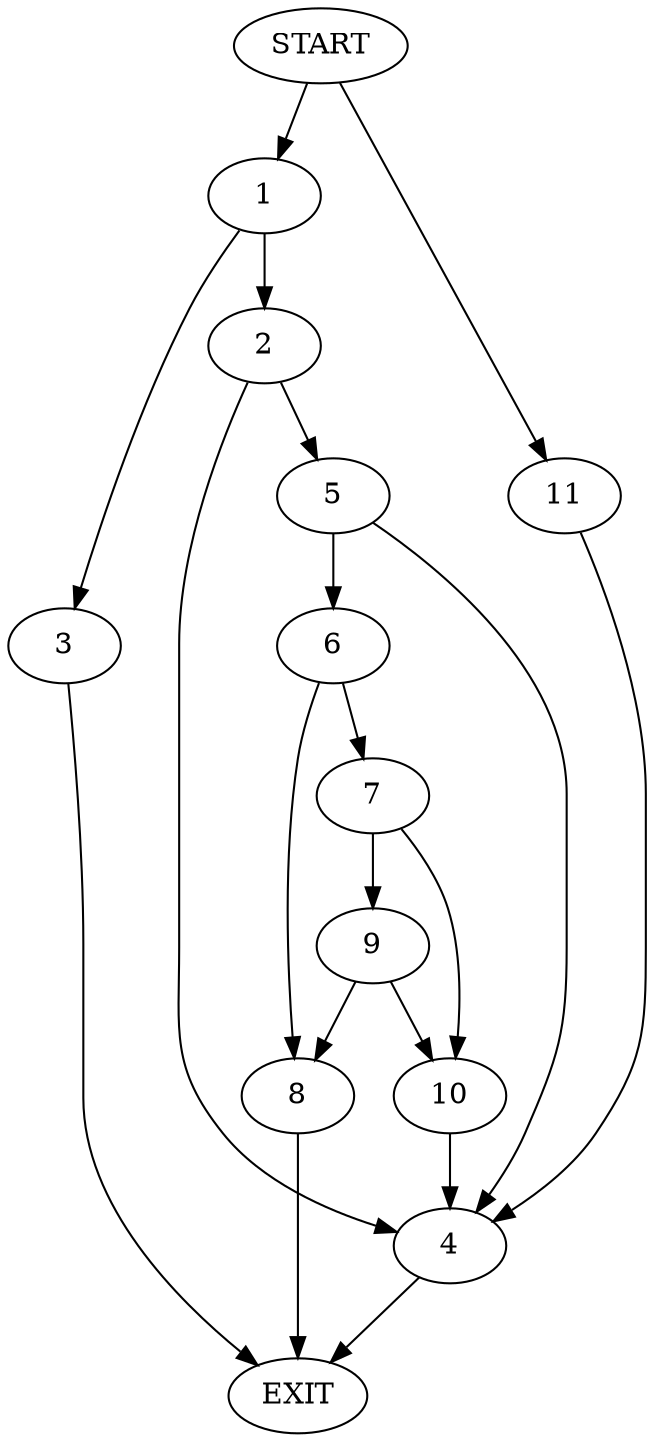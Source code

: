 digraph {
0 [label="START"]
12 [label="EXIT"]
0 -> 1
1 -> 2
1 -> 3
3 -> 12
2 -> 4
2 -> 5
4 -> 12
5 -> 6
5 -> 4
6 -> 7
6 -> 8
7 -> 9
7 -> 10
8 -> 12
10 -> 4
9 -> 8
9 -> 10
0 -> 11
11 -> 4
}
